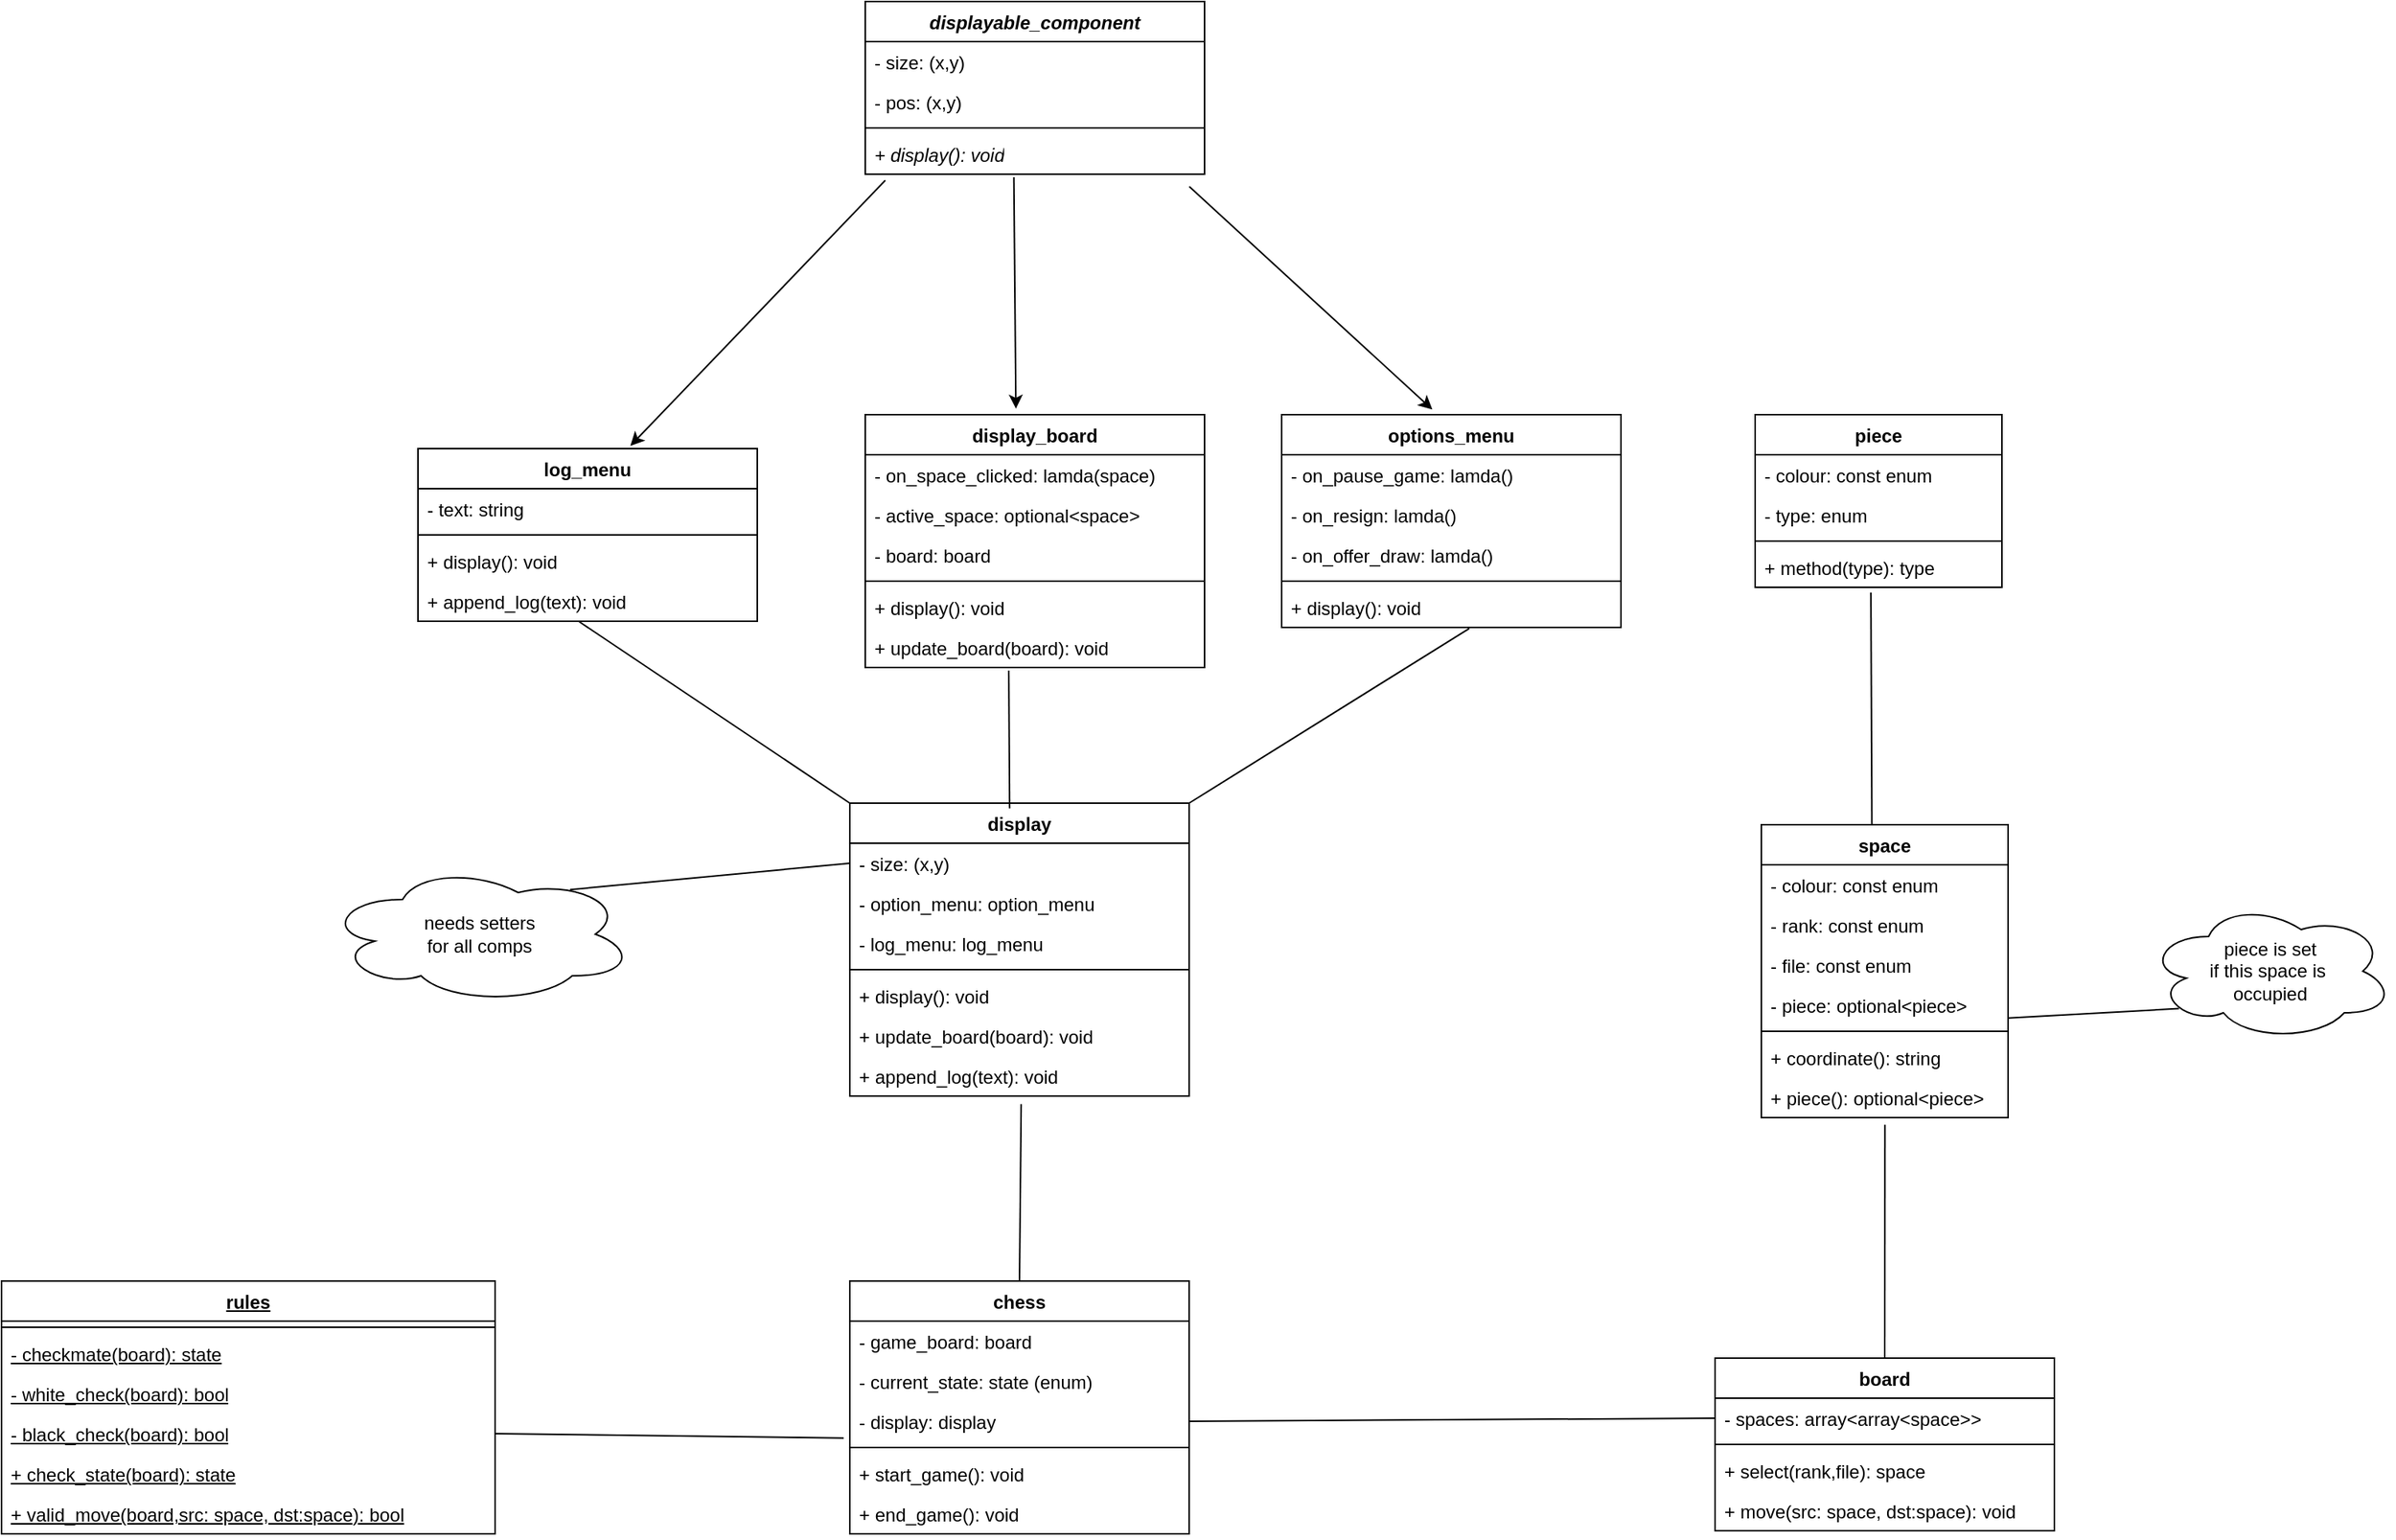 <mxfile version="24.6.4" type="device">
  <diagram id="C5RBs43oDa-KdzZeNtuy" name="Page-1">
    <mxGraphModel dx="1961" dy="796" grid="1" gridSize="10" guides="1" tooltips="1" connect="1" arrows="1" fold="1" page="1" pageScale="1" pageWidth="827" pageHeight="1169" math="0" shadow="0">
      <root>
        <mxCell id="WIyWlLk6GJQsqaUBKTNV-0" />
        <mxCell id="WIyWlLk6GJQsqaUBKTNV-1" parent="WIyWlLk6GJQsqaUBKTNV-0" />
        <mxCell id="HNM4QLPkZNowJetD5pxa-6" value="board" style="swimlane;fontStyle=1;align=center;verticalAlign=top;childLayout=stackLayout;horizontal=1;startSize=26;horizontalStack=0;resizeParent=1;resizeParentMax=0;resizeLast=0;collapsible=1;marginBottom=0;whiteSpace=wrap;html=1;" parent="WIyWlLk6GJQsqaUBKTNV-1" vertex="1">
          <mxGeometry x="801" y="950" width="220" height="112" as="geometry" />
        </mxCell>
        <mxCell id="HNM4QLPkZNowJetD5pxa-20" value="- spaces: array&amp;lt;array&amp;lt;space&amp;gt;&amp;gt;" style="text;strokeColor=none;fillColor=none;align=left;verticalAlign=top;spacingLeft=4;spacingRight=4;overflow=hidden;rotatable=0;points=[[0,0.5],[1,0.5]];portConstraint=eastwest;whiteSpace=wrap;html=1;" parent="HNM4QLPkZNowJetD5pxa-6" vertex="1">
          <mxGeometry y="26" width="220" height="26" as="geometry" />
        </mxCell>
        <mxCell id="HNM4QLPkZNowJetD5pxa-8" value="" style="line;strokeWidth=1;fillColor=none;align=left;verticalAlign=middle;spacingTop=-1;spacingLeft=3;spacingRight=3;rotatable=0;labelPosition=right;points=[];portConstraint=eastwest;strokeColor=inherit;" parent="HNM4QLPkZNowJetD5pxa-6" vertex="1">
          <mxGeometry y="52" width="220" height="8" as="geometry" />
        </mxCell>
        <mxCell id="HNM4QLPkZNowJetD5pxa-9" value="+ select(rank,file): space" style="text;strokeColor=none;fillColor=none;align=left;verticalAlign=top;spacingLeft=4;spacingRight=4;overflow=hidden;rotatable=0;points=[[0,0.5],[1,0.5]];portConstraint=eastwest;whiteSpace=wrap;html=1;" parent="HNM4QLPkZNowJetD5pxa-6" vertex="1">
          <mxGeometry y="60" width="220" height="26" as="geometry" />
        </mxCell>
        <mxCell id="HNM4QLPkZNowJetD5pxa-68" value="+ move(src: space, dst:space): void" style="text;strokeColor=none;fillColor=none;align=left;verticalAlign=top;spacingLeft=4;spacingRight=4;overflow=hidden;rotatable=0;points=[[0,0.5],[1,0.5]];portConstraint=eastwest;whiteSpace=wrap;html=1;" parent="HNM4QLPkZNowJetD5pxa-6" vertex="1">
          <mxGeometry y="86" width="220" height="26" as="geometry" />
        </mxCell>
        <mxCell id="HNM4QLPkZNowJetD5pxa-10" value="piece" style="swimlane;fontStyle=1;align=center;verticalAlign=top;childLayout=stackLayout;horizontal=1;startSize=26;horizontalStack=0;resizeParent=1;resizeParentMax=0;resizeLast=0;collapsible=1;marginBottom=0;whiteSpace=wrap;html=1;" parent="WIyWlLk6GJQsqaUBKTNV-1" vertex="1">
          <mxGeometry x="827" y="338" width="160" height="112" as="geometry" />
        </mxCell>
        <mxCell id="HNM4QLPkZNowJetD5pxa-11" value="- colour: const enum" style="text;strokeColor=none;fillColor=none;align=left;verticalAlign=top;spacingLeft=4;spacingRight=4;overflow=hidden;rotatable=0;points=[[0,0.5],[1,0.5]];portConstraint=eastwest;whiteSpace=wrap;html=1;" parent="HNM4QLPkZNowJetD5pxa-10" vertex="1">
          <mxGeometry y="26" width="160" height="26" as="geometry" />
        </mxCell>
        <mxCell id="HNM4QLPkZNowJetD5pxa-14" value="- type: enum" style="text;strokeColor=none;fillColor=none;align=left;verticalAlign=top;spacingLeft=4;spacingRight=4;overflow=hidden;rotatable=0;points=[[0,0.5],[1,0.5]];portConstraint=eastwest;whiteSpace=wrap;html=1;" parent="HNM4QLPkZNowJetD5pxa-10" vertex="1">
          <mxGeometry y="52" width="160" height="26" as="geometry" />
        </mxCell>
        <mxCell id="HNM4QLPkZNowJetD5pxa-12" value="" style="line;strokeWidth=1;fillColor=none;align=left;verticalAlign=middle;spacingTop=-1;spacingLeft=3;spacingRight=3;rotatable=0;labelPosition=right;points=[];portConstraint=eastwest;strokeColor=inherit;" parent="HNM4QLPkZNowJetD5pxa-10" vertex="1">
          <mxGeometry y="78" width="160" height="8" as="geometry" />
        </mxCell>
        <mxCell id="HNM4QLPkZNowJetD5pxa-13" value="+ method(type): type" style="text;strokeColor=none;fillColor=none;align=left;verticalAlign=top;spacingLeft=4;spacingRight=4;overflow=hidden;rotatable=0;points=[[0,0.5],[1,0.5]];portConstraint=eastwest;whiteSpace=wrap;html=1;" parent="HNM4QLPkZNowJetD5pxa-10" vertex="1">
          <mxGeometry y="86" width="160" height="26" as="geometry" />
        </mxCell>
        <mxCell id="HNM4QLPkZNowJetD5pxa-15" value="space" style="swimlane;fontStyle=1;align=center;verticalAlign=top;childLayout=stackLayout;horizontal=1;startSize=26;horizontalStack=0;resizeParent=1;resizeParentMax=0;resizeLast=0;collapsible=1;marginBottom=0;whiteSpace=wrap;html=1;" parent="WIyWlLk6GJQsqaUBKTNV-1" vertex="1">
          <mxGeometry x="831" y="604" width="160" height="190" as="geometry" />
        </mxCell>
        <mxCell id="HNM4QLPkZNowJetD5pxa-16" value="- colour: const enum" style="text;strokeColor=none;fillColor=none;align=left;verticalAlign=top;spacingLeft=4;spacingRight=4;overflow=hidden;rotatable=0;points=[[0,0.5],[1,0.5]];portConstraint=eastwest;whiteSpace=wrap;html=1;" parent="HNM4QLPkZNowJetD5pxa-15" vertex="1">
          <mxGeometry y="26" width="160" height="26" as="geometry" />
        </mxCell>
        <mxCell id="HNM4QLPkZNowJetD5pxa-17" value="- rank&lt;span style=&quot;color: rgba(0, 0, 0, 0); font-family: monospace; font-size: 0px; text-wrap: nowrap;&quot;&gt;%3CmxGraphModel%3E%3Croot%3E%3CmxCell%20id%3D%220%22%2F%3E%3CmxCell%20id%3D%221%22%20parent%3D%220%22%2F%3E%3CmxCell%20id%3D%222%22%20value%3D%22-%20pieces%3A%20vector%26amp%3Blt%3Bpiece%26amp%3Bgt%3B%22%20style%3D%22text%3BstrokeColor%3Dnone%3BfillColor%3Dnone%3Balign%3Dleft%3BverticalAlign%3Dtop%3BspacingLeft%3D4%3BspacingRight%3D4%3Boverflow%3Dhidden%3Brotatable%3D0%3Bpoints%3D%5B%5B0%2C0.5%5D%2C%5B1%2C0.5%5D%5D%3BportConstraint%3Deastwest%3BwhiteSpace%3Dwrap%3Bhtml%3D1%3B%22%20vertex%3D%221%22%20parent%3D%221%22%3E%3CmxGeometry%20x%3D%2260%22%20y%3D%22316%22%20width%3D%22160%22%20height%3D%2226%22%20as%3D%22geometry%22%2F%3E%3C%2FmxCell%3E%3C%2Froot%3E%3C%2FmxGraphModel%3E&lt;/span&gt;: const enum" style="text;strokeColor=none;fillColor=none;align=left;verticalAlign=top;spacingLeft=4;spacingRight=4;overflow=hidden;rotatable=0;points=[[0,0.5],[1,0.5]];portConstraint=eastwest;whiteSpace=wrap;html=1;" parent="HNM4QLPkZNowJetD5pxa-15" vertex="1">
          <mxGeometry y="52" width="160" height="26" as="geometry" />
        </mxCell>
        <mxCell id="HNM4QLPkZNowJetD5pxa-21" value="- file&lt;span style=&quot;color: rgba(0, 0, 0, 0); font-family: monospace; font-size: 0px; text-wrap: nowrap;&quot;&gt;%3CmxGraphModel%3E%3Croot%3E%3CmxCell%20id%3D%220%22%2F%3E%3CmxCell%20id%3D%221%22%20parent%3D%220%22%2F%3E%3CmxCell%20id%3D%222%22%20value%3D%22-%20pieces%3A%20vector%26amp%3Blt%3Bpiece%26amp%3Bgt%3B%22%20style%3D%22text%3BstrokeColor%3Dnone%3BfillColor%3Dnone%3Balign%3Dleft%3BverticalAlign%3Dtop%3BspacingLeft%3D4%3BspacingRight%3D4%3Boverflow%3Dhidden%3Brotatable%3D0%3Bpoints%3D%5B%5B0%2C0.5%5D%2C%5B1%2C0.5%5D%5D%3BportConstraint%3Deastwest%3BwhiteSpace%3Dwrap%3Bhtml%3D1%3B%22%20vertex%3D%221%22%20parent%3D%221%22%3E%3CmxGeometry%20x%3D%2260%22%20y%3D%22316%22%20width%3D%22160%22%20height%3D%2226%22%20as%3D%22geometry%22%2F%3E%3C%2FmxCell%3E%3C%2Froot%3E%3C%2FmxGraphModel%3E&lt;/span&gt;: const enum" style="text;strokeColor=none;fillColor=none;align=left;verticalAlign=top;spacingLeft=4;spacingRight=4;overflow=hidden;rotatable=0;points=[[0,0.5],[1,0.5]];portConstraint=eastwest;whiteSpace=wrap;html=1;" parent="HNM4QLPkZNowJetD5pxa-15" vertex="1">
          <mxGeometry y="78" width="160" height="26" as="geometry" />
        </mxCell>
        <mxCell id="HNM4QLPkZNowJetD5pxa-23" value="- piece&lt;span style=&quot;color: rgba(0, 0, 0, 0); font-family: monospace; font-size: 0px; text-wrap: nowrap;&quot;&gt;%3CmxGraphModel%3E%3Croot%3E%3CmxCell%20id%3D%220%22%2F%3E%3CmxCell%20id%3D%221%22%20parent%3D%220%22%2F%3E%3CmxCell%20id%3D%222%22%20value%3D%22-%20pieces%3A%20vector%26amp%3Blt%3Bpiece%26amp%3Bgt%3B%22%20style%3D%22text%3BstrokeColor%3Dnone%3BfillColor%3Dnone%3Balign%3Dleft%3BverticalAlign%3Dtop%3BspacingLeft%3D4%3BspacingRight%3D4%3Boverflow%3Dhidden%3Brotatable%3D0%3Bpoints%3D%5B%5B0%2C0.5%5D%2C%5B1%2C0.5%5D%5D%3BportConstraint%3Deastwest%3BwhiteSpace%3Dwrap%3Bhtml%3D1%3B%22%20vertex%3D%221%22%20parent%3D%221%22%3E%3CmxGeometry%20x%3D%2260%22%20y%3D%22316%22%20width%3D%22160%22%20height%3D%2226%22%20as%3D%22geometry%22%2F%3E%3C%2FmxCell%3E%3C%2Froot%3E%3C%2FmxGraphModel%3E&lt;/span&gt;: optional&amp;lt;piece&amp;gt;" style="text;strokeColor=none;fillColor=none;align=left;verticalAlign=top;spacingLeft=4;spacingRight=4;overflow=hidden;rotatable=0;points=[[0,0.5],[1,0.5]];portConstraint=eastwest;whiteSpace=wrap;html=1;" parent="HNM4QLPkZNowJetD5pxa-15" vertex="1">
          <mxGeometry y="104" width="160" height="26" as="geometry" />
        </mxCell>
        <mxCell id="HNM4QLPkZNowJetD5pxa-18" value="" style="line;strokeWidth=1;fillColor=none;align=left;verticalAlign=middle;spacingTop=-1;spacingLeft=3;spacingRight=3;rotatable=0;labelPosition=right;points=[];portConstraint=eastwest;strokeColor=inherit;" parent="HNM4QLPkZNowJetD5pxa-15" vertex="1">
          <mxGeometry y="130" width="160" height="8" as="geometry" />
        </mxCell>
        <mxCell id="HNM4QLPkZNowJetD5pxa-19" value="+ coordinate(): string" style="text;strokeColor=none;fillColor=none;align=left;verticalAlign=top;spacingLeft=4;spacingRight=4;overflow=hidden;rotatable=0;points=[[0,0.5],[1,0.5]];portConstraint=eastwest;whiteSpace=wrap;html=1;" parent="HNM4QLPkZNowJetD5pxa-15" vertex="1">
          <mxGeometry y="138" width="160" height="26" as="geometry" />
        </mxCell>
        <mxCell id="HNM4QLPkZNowJetD5pxa-41" value="+ piece(): optional&amp;lt;piece&amp;gt;" style="text;strokeColor=none;fillColor=none;align=left;verticalAlign=top;spacingLeft=4;spacingRight=4;overflow=hidden;rotatable=0;points=[[0,0.5],[1,0.5]];portConstraint=eastwest;whiteSpace=wrap;html=1;" parent="HNM4QLPkZNowJetD5pxa-15" vertex="1">
          <mxGeometry y="164" width="160" height="26" as="geometry" />
        </mxCell>
        <mxCell id="HNM4QLPkZNowJetD5pxa-24" value="piece is set&lt;div&gt;if this space is&amp;nbsp;&lt;/div&gt;&lt;div&gt;occupied&lt;/div&gt;" style="ellipse;shape=cloud;whiteSpace=wrap;html=1;" parent="WIyWlLk6GJQsqaUBKTNV-1" vertex="1">
          <mxGeometry x="1081" y="654" width="160" height="90" as="geometry" />
        </mxCell>
        <mxCell id="HNM4QLPkZNowJetD5pxa-25" value="" style="endArrow=none;html=1;rounded=0;entryX=1.002;entryY=0.821;entryDx=0;entryDy=0;entryPerimeter=0;exitX=0.13;exitY=0.77;exitDx=0;exitDy=0;exitPerimeter=0;" parent="WIyWlLk6GJQsqaUBKTNV-1" source="HNM4QLPkZNowJetD5pxa-24" target="HNM4QLPkZNowJetD5pxa-23" edge="1">
          <mxGeometry width="50" height="50" relative="1" as="geometry">
            <mxPoint x="661" y="684" as="sourcePoint" />
            <mxPoint x="711" y="634" as="targetPoint" />
          </mxGeometry>
        </mxCell>
        <mxCell id="HNM4QLPkZNowJetD5pxa-26" value="chess" style="swimlane;fontStyle=1;align=center;verticalAlign=top;childLayout=stackLayout;horizontal=1;startSize=26;horizontalStack=0;resizeParent=1;resizeParentMax=0;resizeLast=0;collapsible=1;marginBottom=0;whiteSpace=wrap;html=1;" parent="WIyWlLk6GJQsqaUBKTNV-1" vertex="1">
          <mxGeometry x="240" y="900" width="220" height="164" as="geometry" />
        </mxCell>
        <mxCell id="HNM4QLPkZNowJetD5pxa-27" value="- game_board: board" style="text;strokeColor=none;fillColor=none;align=left;verticalAlign=top;spacingLeft=4;spacingRight=4;overflow=hidden;rotatable=0;points=[[0,0.5],[1,0.5]];portConstraint=eastwest;whiteSpace=wrap;html=1;" parent="HNM4QLPkZNowJetD5pxa-26" vertex="1">
          <mxGeometry y="26" width="220" height="26" as="geometry" />
        </mxCell>
        <mxCell id="HNM4QLPkZNowJetD5pxa-38" value="- current_state: state (enum)" style="text;strokeColor=none;fillColor=none;align=left;verticalAlign=top;spacingLeft=4;spacingRight=4;overflow=hidden;rotatable=0;points=[[0,0.5],[1,0.5]];portConstraint=eastwest;whiteSpace=wrap;html=1;" parent="HNM4QLPkZNowJetD5pxa-26" vertex="1">
          <mxGeometry y="52" width="220" height="26" as="geometry" />
        </mxCell>
        <mxCell id="HNM4QLPkZNowJetD5pxa-28" value="- display: display" style="text;strokeColor=none;fillColor=none;align=left;verticalAlign=top;spacingLeft=4;spacingRight=4;overflow=hidden;rotatable=0;points=[[0,0.5],[1,0.5]];portConstraint=eastwest;whiteSpace=wrap;html=1;" parent="HNM4QLPkZNowJetD5pxa-26" vertex="1">
          <mxGeometry y="78" width="220" height="26" as="geometry" />
        </mxCell>
        <mxCell id="HNM4QLPkZNowJetD5pxa-29" value="" style="line;strokeWidth=1;fillColor=none;align=left;verticalAlign=middle;spacingTop=-1;spacingLeft=3;spacingRight=3;rotatable=0;labelPosition=right;points=[];portConstraint=eastwest;strokeColor=inherit;" parent="HNM4QLPkZNowJetD5pxa-26" vertex="1">
          <mxGeometry y="104" width="220" height="8" as="geometry" />
        </mxCell>
        <mxCell id="HNM4QLPkZNowJetD5pxa-30" value="+ start_game(): void" style="text;strokeColor=none;fillColor=none;align=left;verticalAlign=top;spacingLeft=4;spacingRight=4;overflow=hidden;rotatable=0;points=[[0,0.5],[1,0.5]];portConstraint=eastwest;whiteSpace=wrap;html=1;" parent="HNM4QLPkZNowJetD5pxa-26" vertex="1">
          <mxGeometry y="112" width="220" height="26" as="geometry" />
        </mxCell>
        <mxCell id="HNM4QLPkZNowJetD5pxa-122" value="+ end_game(): void" style="text;strokeColor=none;fillColor=none;align=left;verticalAlign=top;spacingLeft=4;spacingRight=4;overflow=hidden;rotatable=0;points=[[0,0.5],[1,0.5]];portConstraint=eastwest;whiteSpace=wrap;html=1;" parent="HNM4QLPkZNowJetD5pxa-26" vertex="1">
          <mxGeometry y="138" width="220" height="26" as="geometry" />
        </mxCell>
        <mxCell id="HNM4QLPkZNowJetD5pxa-31" value="display" style="swimlane;fontStyle=1;align=center;verticalAlign=top;childLayout=stackLayout;horizontal=1;startSize=26;horizontalStack=0;resizeParent=1;resizeParentMax=0;resizeLast=0;collapsible=1;marginBottom=0;whiteSpace=wrap;html=1;" parent="WIyWlLk6GJQsqaUBKTNV-1" vertex="1">
          <mxGeometry x="240" y="590" width="220" height="190" as="geometry" />
        </mxCell>
        <mxCell id="HNM4QLPkZNowJetD5pxa-64" value="- size: (x,y)" style="text;strokeColor=none;fillColor=none;align=left;verticalAlign=top;spacingLeft=4;spacingRight=4;overflow=hidden;rotatable=0;points=[[0,0.5],[1,0.5]];portConstraint=eastwest;whiteSpace=wrap;html=1;" parent="HNM4QLPkZNowJetD5pxa-31" vertex="1">
          <mxGeometry y="26" width="220" height="26" as="geometry" />
        </mxCell>
        <mxCell id="HNM4QLPkZNowJetD5pxa-117" value="- option_menu: option_menu" style="text;strokeColor=none;fillColor=none;align=left;verticalAlign=top;spacingLeft=4;spacingRight=4;overflow=hidden;rotatable=0;points=[[0,0.5],[1,0.5]];portConstraint=eastwest;whiteSpace=wrap;html=1;" parent="HNM4QLPkZNowJetD5pxa-31" vertex="1">
          <mxGeometry y="52" width="220" height="26" as="geometry" />
        </mxCell>
        <mxCell id="HNM4QLPkZNowJetD5pxa-118" value="- log_menu: log_menu" style="text;strokeColor=none;fillColor=none;align=left;verticalAlign=top;spacingLeft=4;spacingRight=4;overflow=hidden;rotatable=0;points=[[0,0.5],[1,0.5]];portConstraint=eastwest;whiteSpace=wrap;html=1;" parent="HNM4QLPkZNowJetD5pxa-31" vertex="1">
          <mxGeometry y="78" width="220" height="26" as="geometry" />
        </mxCell>
        <mxCell id="HNM4QLPkZNowJetD5pxa-34" value="" style="line;strokeWidth=1;fillColor=none;align=left;verticalAlign=middle;spacingTop=-1;spacingLeft=3;spacingRight=3;rotatable=0;labelPosition=right;points=[];portConstraint=eastwest;strokeColor=inherit;" parent="HNM4QLPkZNowJetD5pxa-31" vertex="1">
          <mxGeometry y="104" width="220" height="8" as="geometry" />
        </mxCell>
        <mxCell id="HNM4QLPkZNowJetD5pxa-35" value="+ display(): void" style="text;strokeColor=none;fillColor=none;align=left;verticalAlign=top;spacingLeft=4;spacingRight=4;overflow=hidden;rotatable=0;points=[[0,0.5],[1,0.5]];portConstraint=eastwest;whiteSpace=wrap;html=1;" parent="HNM4QLPkZNowJetD5pxa-31" vertex="1">
          <mxGeometry y="112" width="220" height="26" as="geometry" />
        </mxCell>
        <mxCell id="HNM4QLPkZNowJetD5pxa-128" value="+ update_board(board): void" style="text;strokeColor=none;fillColor=none;align=left;verticalAlign=top;spacingLeft=4;spacingRight=4;overflow=hidden;rotatable=0;points=[[0,0.5],[1,0.5]];portConstraint=eastwest;whiteSpace=wrap;html=1;" parent="HNM4QLPkZNowJetD5pxa-31" vertex="1">
          <mxGeometry y="138" width="220" height="26" as="geometry" />
        </mxCell>
        <mxCell id="HNM4QLPkZNowJetD5pxa-135" value="+ append_log(text): void" style="text;strokeColor=none;fillColor=none;align=left;verticalAlign=top;spacingLeft=4;spacingRight=4;overflow=hidden;rotatable=0;points=[[0,0.5],[1,0.5]];portConstraint=eastwest;whiteSpace=wrap;html=1;" parent="HNM4QLPkZNowJetD5pxa-31" vertex="1">
          <mxGeometry y="164" width="220" height="26" as="geometry" />
        </mxCell>
        <mxCell id="HNM4QLPkZNowJetD5pxa-36" value="&lt;u&gt;rules&lt;/u&gt;" style="swimlane;fontStyle=1;align=center;verticalAlign=top;childLayout=stackLayout;horizontal=1;startSize=26;horizontalStack=0;resizeParent=1;resizeParentMax=0;resizeLast=0;collapsible=1;marginBottom=0;whiteSpace=wrap;html=1;" parent="WIyWlLk6GJQsqaUBKTNV-1" vertex="1">
          <mxGeometry x="-310" y="900" width="320" height="164" as="geometry" />
        </mxCell>
        <mxCell id="HNM4QLPkZNowJetD5pxa-39" value="" style="line;strokeWidth=1;fillColor=none;align=left;verticalAlign=middle;spacingTop=-1;spacingLeft=3;spacingRight=3;rotatable=0;labelPosition=right;points=[];portConstraint=eastwest;strokeColor=inherit;" parent="HNM4QLPkZNowJetD5pxa-36" vertex="1">
          <mxGeometry y="26" width="320" height="8" as="geometry" />
        </mxCell>
        <mxCell id="HNM4QLPkZNowJetD5pxa-40" value="&lt;u&gt;- checkmate(board): state&lt;/u&gt;" style="text;strokeColor=none;fillColor=none;align=left;verticalAlign=top;spacingLeft=4;spacingRight=4;overflow=hidden;rotatable=0;points=[[0,0.5],[1,0.5]];portConstraint=eastwest;whiteSpace=wrap;html=1;" parent="HNM4QLPkZNowJetD5pxa-36" vertex="1">
          <mxGeometry y="34" width="320" height="26" as="geometry" />
        </mxCell>
        <mxCell id="HNM4QLPkZNowJetD5pxa-75" value="&lt;u&gt;- white_check(board): bool&lt;/u&gt;" style="text;strokeColor=none;fillColor=none;align=left;verticalAlign=top;spacingLeft=4;spacingRight=4;overflow=hidden;rotatable=0;points=[[0,0.5],[1,0.5]];portConstraint=eastwest;whiteSpace=wrap;html=1;" parent="HNM4QLPkZNowJetD5pxa-36" vertex="1">
          <mxGeometry y="60" width="320" height="26" as="geometry" />
        </mxCell>
        <mxCell id="HNM4QLPkZNowJetD5pxa-76" value="&lt;u&gt;- black_check(board): bool&lt;/u&gt;" style="text;strokeColor=none;fillColor=none;align=left;verticalAlign=top;spacingLeft=4;spacingRight=4;overflow=hidden;rotatable=0;points=[[0,0.5],[1,0.5]];portConstraint=eastwest;whiteSpace=wrap;html=1;" parent="HNM4QLPkZNowJetD5pxa-36" vertex="1">
          <mxGeometry y="86" width="320" height="26" as="geometry" />
        </mxCell>
        <mxCell id="HNM4QLPkZNowJetD5pxa-66" value="&lt;u&gt;+ check_state(board): state&lt;/u&gt;" style="text;strokeColor=none;fillColor=none;align=left;verticalAlign=top;spacingLeft=4;spacingRight=4;overflow=hidden;rotatable=0;points=[[0,0.5],[1,0.5]];portConstraint=eastwest;whiteSpace=wrap;html=1;" parent="HNM4QLPkZNowJetD5pxa-36" vertex="1">
          <mxGeometry y="112" width="320" height="26" as="geometry" />
        </mxCell>
        <mxCell id="HNM4QLPkZNowJetD5pxa-67" value="&lt;u&gt;+ valid_move(board,src: space, dst:space): bool&lt;/u&gt;" style="text;strokeColor=none;fillColor=none;align=left;verticalAlign=top;spacingLeft=4;spacingRight=4;overflow=hidden;rotatable=0;points=[[0,0.5],[1,0.5]];portConstraint=eastwest;whiteSpace=wrap;html=1;" parent="HNM4QLPkZNowJetD5pxa-36" vertex="1">
          <mxGeometry y="138" width="320" height="26" as="geometry" />
        </mxCell>
        <mxCell id="HNM4QLPkZNowJetD5pxa-84" value="display_board" style="swimlane;fontStyle=1;align=center;verticalAlign=top;childLayout=stackLayout;horizontal=1;startSize=26;horizontalStack=0;resizeParent=1;resizeParentMax=0;resizeLast=0;collapsible=1;marginBottom=0;whiteSpace=wrap;html=1;" parent="WIyWlLk6GJQsqaUBKTNV-1" vertex="1">
          <mxGeometry x="250" y="338" width="220" height="164" as="geometry" />
        </mxCell>
        <mxCell id="HNM4QLPkZNowJetD5pxa-85" value="- on_space_clicked: lamda(space)" style="text;strokeColor=none;fillColor=none;align=left;verticalAlign=top;spacingLeft=4;spacingRight=4;overflow=hidden;rotatable=0;points=[[0,0.5],[1,0.5]];portConstraint=eastwest;whiteSpace=wrap;html=1;" parent="HNM4QLPkZNowJetD5pxa-84" vertex="1">
          <mxGeometry y="26" width="220" height="26" as="geometry" />
        </mxCell>
        <mxCell id="HNM4QLPkZNowJetD5pxa-86" value="- active_space: optional&amp;lt;space&amp;gt;" style="text;strokeColor=none;fillColor=none;align=left;verticalAlign=top;spacingLeft=4;spacingRight=4;overflow=hidden;rotatable=0;points=[[0,0.5],[1,0.5]];portConstraint=eastwest;whiteSpace=wrap;html=1;" parent="HNM4QLPkZNowJetD5pxa-84" vertex="1">
          <mxGeometry y="52" width="220" height="26" as="geometry" />
        </mxCell>
        <mxCell id="HNM4QLPkZNowJetD5pxa-116" value="- board: board" style="text;strokeColor=none;fillColor=none;align=left;verticalAlign=top;spacingLeft=4;spacingRight=4;overflow=hidden;rotatable=0;points=[[0,0.5],[1,0.5]];portConstraint=eastwest;whiteSpace=wrap;html=1;" parent="HNM4QLPkZNowJetD5pxa-84" vertex="1">
          <mxGeometry y="78" width="220" height="26" as="geometry" />
        </mxCell>
        <mxCell id="HNM4QLPkZNowJetD5pxa-87" value="" style="line;strokeWidth=1;fillColor=none;align=left;verticalAlign=middle;spacingTop=-1;spacingLeft=3;spacingRight=3;rotatable=0;labelPosition=right;points=[];portConstraint=eastwest;strokeColor=inherit;" parent="HNM4QLPkZNowJetD5pxa-84" vertex="1">
          <mxGeometry y="104" width="220" height="8" as="geometry" />
        </mxCell>
        <mxCell id="HNM4QLPkZNowJetD5pxa-88" value="+ display(): void" style="text;strokeColor=none;fillColor=none;align=left;verticalAlign=top;spacingLeft=4;spacingRight=4;overflow=hidden;rotatable=0;points=[[0,0.5],[1,0.5]];portConstraint=eastwest;whiteSpace=wrap;html=1;" parent="HNM4QLPkZNowJetD5pxa-84" vertex="1">
          <mxGeometry y="112" width="220" height="26" as="geometry" />
        </mxCell>
        <mxCell id="HNM4QLPkZNowJetD5pxa-114" value="+ update_board(board): void" style="text;strokeColor=none;fillColor=none;align=left;verticalAlign=top;spacingLeft=4;spacingRight=4;overflow=hidden;rotatable=0;points=[[0,0.5],[1,0.5]];portConstraint=eastwest;whiteSpace=wrap;html=1;" parent="HNM4QLPkZNowJetD5pxa-84" vertex="1">
          <mxGeometry y="138" width="220" height="26" as="geometry" />
        </mxCell>
        <mxCell id="HNM4QLPkZNowJetD5pxa-93" value="&lt;i&gt;displayable_component&lt;/i&gt;" style="swimlane;fontStyle=1;align=center;verticalAlign=top;childLayout=stackLayout;horizontal=1;startSize=26;horizontalStack=0;resizeParent=1;resizeParentMax=0;resizeLast=0;collapsible=1;marginBottom=0;whiteSpace=wrap;html=1;" parent="WIyWlLk6GJQsqaUBKTNV-1" vertex="1">
          <mxGeometry x="250" y="70" width="220" height="112" as="geometry" />
        </mxCell>
        <mxCell id="HNM4QLPkZNowJetD5pxa-96" value="- size: (x,y)" style="text;strokeColor=none;fillColor=none;align=left;verticalAlign=top;spacingLeft=4;spacingRight=4;overflow=hidden;rotatable=0;points=[[0,0.5],[1,0.5]];portConstraint=eastwest;whiteSpace=wrap;html=1;" parent="HNM4QLPkZNowJetD5pxa-93" vertex="1">
          <mxGeometry y="26" width="220" height="26" as="geometry" />
        </mxCell>
        <mxCell id="HNM4QLPkZNowJetD5pxa-97" value="- pos: (x,y)" style="text;strokeColor=none;fillColor=none;align=left;verticalAlign=top;spacingLeft=4;spacingRight=4;overflow=hidden;rotatable=0;points=[[0,0.5],[1,0.5]];portConstraint=eastwest;whiteSpace=wrap;html=1;" parent="HNM4QLPkZNowJetD5pxa-93" vertex="1">
          <mxGeometry y="52" width="220" height="26" as="geometry" />
        </mxCell>
        <mxCell id="HNM4QLPkZNowJetD5pxa-98" value="" style="line;strokeWidth=1;fillColor=none;align=left;verticalAlign=middle;spacingTop=-1;spacingLeft=3;spacingRight=3;rotatable=0;labelPosition=right;points=[];portConstraint=eastwest;strokeColor=inherit;" parent="HNM4QLPkZNowJetD5pxa-93" vertex="1">
          <mxGeometry y="78" width="220" height="8" as="geometry" />
        </mxCell>
        <mxCell id="HNM4QLPkZNowJetD5pxa-99" value="&lt;i&gt;+ display(): void&lt;/i&gt;" style="text;strokeColor=none;fillColor=none;align=left;verticalAlign=top;spacingLeft=4;spacingRight=4;overflow=hidden;rotatable=0;points=[[0,0.5],[1,0.5]];portConstraint=eastwest;whiteSpace=wrap;html=1;" parent="HNM4QLPkZNowJetD5pxa-93" vertex="1">
          <mxGeometry y="86" width="220" height="26" as="geometry" />
        </mxCell>
        <mxCell id="HNM4QLPkZNowJetD5pxa-100" value="" style="endArrow=classic;html=1;rounded=0;exitX=0.438;exitY=1.077;exitDx=0;exitDy=0;exitPerimeter=0;entryX=0.444;entryY=-0.024;entryDx=0;entryDy=0;entryPerimeter=0;" parent="WIyWlLk6GJQsqaUBKTNV-1" source="HNM4QLPkZNowJetD5pxa-99" target="HNM4QLPkZNowJetD5pxa-84" edge="1">
          <mxGeometry width="50" height="50" relative="1" as="geometry">
            <mxPoint x="160" y="450" as="sourcePoint" />
            <mxPoint x="316" y="280" as="targetPoint" />
          </mxGeometry>
        </mxCell>
        <mxCell id="HNM4QLPkZNowJetD5pxa-102" value="log_menu" style="swimlane;fontStyle=1;align=center;verticalAlign=top;childLayout=stackLayout;horizontal=1;startSize=26;horizontalStack=0;resizeParent=1;resizeParentMax=0;resizeLast=0;collapsible=1;marginBottom=0;whiteSpace=wrap;html=1;" parent="WIyWlLk6GJQsqaUBKTNV-1" vertex="1">
          <mxGeometry x="-40" y="360" width="220" height="112" as="geometry" />
        </mxCell>
        <mxCell id="HNM4QLPkZNowJetD5pxa-103" value="- text: string" style="text;strokeColor=none;fillColor=none;align=left;verticalAlign=top;spacingLeft=4;spacingRight=4;overflow=hidden;rotatable=0;points=[[0,0.5],[1,0.5]];portConstraint=eastwest;whiteSpace=wrap;html=1;" parent="HNM4QLPkZNowJetD5pxa-102" vertex="1">
          <mxGeometry y="26" width="220" height="26" as="geometry" />
        </mxCell>
        <mxCell id="HNM4QLPkZNowJetD5pxa-105" value="" style="line;strokeWidth=1;fillColor=none;align=left;verticalAlign=middle;spacingTop=-1;spacingLeft=3;spacingRight=3;rotatable=0;labelPosition=right;points=[];portConstraint=eastwest;strokeColor=inherit;" parent="HNM4QLPkZNowJetD5pxa-102" vertex="1">
          <mxGeometry y="52" width="220" height="8" as="geometry" />
        </mxCell>
        <mxCell id="HNM4QLPkZNowJetD5pxa-106" value="+ display(): void" style="text;strokeColor=none;fillColor=none;align=left;verticalAlign=top;spacingLeft=4;spacingRight=4;overflow=hidden;rotatable=0;points=[[0,0.5],[1,0.5]];portConstraint=eastwest;whiteSpace=wrap;html=1;" parent="HNM4QLPkZNowJetD5pxa-102" vertex="1">
          <mxGeometry y="60" width="220" height="26" as="geometry" />
        </mxCell>
        <mxCell id="HNM4QLPkZNowJetD5pxa-134" value="+ append_log(text): void" style="text;strokeColor=none;fillColor=none;align=left;verticalAlign=top;spacingLeft=4;spacingRight=4;overflow=hidden;rotatable=0;points=[[0,0.5],[1,0.5]];portConstraint=eastwest;whiteSpace=wrap;html=1;" parent="HNM4QLPkZNowJetD5pxa-102" vertex="1">
          <mxGeometry y="86" width="220" height="26" as="geometry" />
        </mxCell>
        <mxCell id="HNM4QLPkZNowJetD5pxa-107" value="" style="endArrow=classic;html=1;rounded=0;exitX=0.059;exitY=1.154;exitDx=0;exitDy=0;exitPerimeter=0;entryX=0.626;entryY=-0.016;entryDx=0;entryDy=0;entryPerimeter=0;" parent="WIyWlLk6GJQsqaUBKTNV-1" source="HNM4QLPkZNowJetD5pxa-99" target="HNM4QLPkZNowJetD5pxa-102" edge="1">
          <mxGeometry width="50" height="50" relative="1" as="geometry">
            <mxPoint x="356" y="194" as="sourcePoint" />
            <mxPoint x="358" y="345" as="targetPoint" />
          </mxGeometry>
        </mxCell>
        <mxCell id="HNM4QLPkZNowJetD5pxa-108" value="options_menu" style="swimlane;fontStyle=1;align=center;verticalAlign=top;childLayout=stackLayout;horizontal=1;startSize=26;horizontalStack=0;resizeParent=1;resizeParentMax=0;resizeLast=0;collapsible=1;marginBottom=0;whiteSpace=wrap;html=1;" parent="WIyWlLk6GJQsqaUBKTNV-1" vertex="1">
          <mxGeometry x="520" y="338" width="220" height="138" as="geometry" />
        </mxCell>
        <mxCell id="HNM4QLPkZNowJetD5pxa-123" value="- on_pause_game: lamda()" style="text;strokeColor=none;fillColor=none;align=left;verticalAlign=top;spacingLeft=4;spacingRight=4;overflow=hidden;rotatable=0;points=[[0,0.5],[1,0.5]];portConstraint=eastwest;whiteSpace=wrap;html=1;" parent="HNM4QLPkZNowJetD5pxa-108" vertex="1">
          <mxGeometry y="26" width="220" height="26" as="geometry" />
        </mxCell>
        <mxCell id="HNM4QLPkZNowJetD5pxa-124" value="- on_resign: lamda()" style="text;strokeColor=none;fillColor=none;align=left;verticalAlign=top;spacingLeft=4;spacingRight=4;overflow=hidden;rotatable=0;points=[[0,0.5],[1,0.5]];portConstraint=eastwest;whiteSpace=wrap;html=1;" parent="HNM4QLPkZNowJetD5pxa-108" vertex="1">
          <mxGeometry y="52" width="220" height="26" as="geometry" />
        </mxCell>
        <mxCell id="HNM4QLPkZNowJetD5pxa-126" value="- on_offer_draw: lamda()" style="text;strokeColor=none;fillColor=none;align=left;verticalAlign=top;spacingLeft=4;spacingRight=4;overflow=hidden;rotatable=0;points=[[0,0.5],[1,0.5]];portConstraint=eastwest;whiteSpace=wrap;html=1;" parent="HNM4QLPkZNowJetD5pxa-108" vertex="1">
          <mxGeometry y="78" width="220" height="26" as="geometry" />
        </mxCell>
        <mxCell id="HNM4QLPkZNowJetD5pxa-111" value="" style="line;strokeWidth=1;fillColor=none;align=left;verticalAlign=middle;spacingTop=-1;spacingLeft=3;spacingRight=3;rotatable=0;labelPosition=right;points=[];portConstraint=eastwest;strokeColor=inherit;" parent="HNM4QLPkZNowJetD5pxa-108" vertex="1">
          <mxGeometry y="104" width="220" height="8" as="geometry" />
        </mxCell>
        <mxCell id="HNM4QLPkZNowJetD5pxa-112" value="+ display(): void" style="text;strokeColor=none;fillColor=none;align=left;verticalAlign=top;spacingLeft=4;spacingRight=4;overflow=hidden;rotatable=0;points=[[0,0.5],[1,0.5]];portConstraint=eastwest;whiteSpace=wrap;html=1;" parent="HNM4QLPkZNowJetD5pxa-108" vertex="1">
          <mxGeometry y="112" width="220" height="26" as="geometry" />
        </mxCell>
        <mxCell id="HNM4QLPkZNowJetD5pxa-113" value="" style="endArrow=classic;html=1;rounded=0;exitX=0.955;exitY=1.308;exitDx=0;exitDy=0;exitPerimeter=0;entryX=0.444;entryY=-0.024;entryDx=0;entryDy=0;entryPerimeter=0;" parent="WIyWlLk6GJQsqaUBKTNV-1" source="HNM4QLPkZNowJetD5pxa-99" target="HNM4QLPkZNowJetD5pxa-108" edge="1">
          <mxGeometry width="50" height="50" relative="1" as="geometry">
            <mxPoint x="586" y="200" as="sourcePoint" />
            <mxPoint x="556" y="296" as="targetPoint" />
          </mxGeometry>
        </mxCell>
        <mxCell id="HNM4QLPkZNowJetD5pxa-119" value="" style="endArrow=none;html=1;rounded=0;entryX=0.475;entryY=1.01;entryDx=0;entryDy=0;entryPerimeter=0;exitX=0;exitY=0;exitDx=0;exitDy=0;" parent="WIyWlLk6GJQsqaUBKTNV-1" source="HNM4QLPkZNowJetD5pxa-31" target="HNM4QLPkZNowJetD5pxa-134" edge="1">
          <mxGeometry width="50" height="50" relative="1" as="geometry">
            <mxPoint x="180" y="590" as="sourcePoint" />
            <mxPoint x="230" y="540" as="targetPoint" />
          </mxGeometry>
        </mxCell>
        <mxCell id="HNM4QLPkZNowJetD5pxa-120" value="" style="endArrow=none;html=1;rounded=0;exitX=0.471;exitY=0.018;exitDx=0;exitDy=0;exitPerimeter=0;entryX=0.423;entryY=1.077;entryDx=0;entryDy=0;entryPerimeter=0;" parent="WIyWlLk6GJQsqaUBKTNV-1" source="HNM4QLPkZNowJetD5pxa-31" target="HNM4QLPkZNowJetD5pxa-114" edge="1">
          <mxGeometry width="50" height="50" relative="1" as="geometry">
            <mxPoint x="180" y="590" as="sourcePoint" />
            <mxPoint x="390" y="540" as="targetPoint" />
          </mxGeometry>
        </mxCell>
        <mxCell id="HNM4QLPkZNowJetD5pxa-121" value="" style="endArrow=none;html=1;rounded=0;exitX=1;exitY=0;exitDx=0;exitDy=0;entryX=0.553;entryY=1.026;entryDx=0;entryDy=0;entryPerimeter=0;" parent="WIyWlLk6GJQsqaUBKTNV-1" source="HNM4QLPkZNowJetD5pxa-31" target="HNM4QLPkZNowJetD5pxa-112" edge="1">
          <mxGeometry width="50" height="50" relative="1" as="geometry">
            <mxPoint x="354" y="598" as="sourcePoint" />
            <mxPoint x="353" y="514" as="targetPoint" />
          </mxGeometry>
        </mxCell>
        <mxCell id="HNM4QLPkZNowJetD5pxa-129" value="" style="endArrow=none;html=1;rounded=0;entryX=1;entryY=0.5;entryDx=0;entryDy=0;exitX=0;exitY=0.5;exitDx=0;exitDy=0;" parent="WIyWlLk6GJQsqaUBKTNV-1" source="HNM4QLPkZNowJetD5pxa-20" target="HNM4QLPkZNowJetD5pxa-28" edge="1">
          <mxGeometry width="50" height="50" relative="1" as="geometry">
            <mxPoint x="850" y="940" as="sourcePoint" />
            <mxPoint x="900" y="890" as="targetPoint" />
          </mxGeometry>
        </mxCell>
        <mxCell id="HNM4QLPkZNowJetD5pxa-130" value="" style="endArrow=none;html=1;rounded=0;entryX=0.5;entryY=0;entryDx=0;entryDy=0;exitX=0.501;exitY=1.176;exitDx=0;exitDy=0;exitPerimeter=0;" parent="WIyWlLk6GJQsqaUBKTNV-1" source="HNM4QLPkZNowJetD5pxa-41" target="HNM4QLPkZNowJetD5pxa-6" edge="1">
          <mxGeometry width="50" height="50" relative="1" as="geometry">
            <mxPoint x="960" y="840" as="sourcePoint" />
            <mxPoint x="900" y="920" as="targetPoint" />
          </mxGeometry>
        </mxCell>
        <mxCell id="HNM4QLPkZNowJetD5pxa-131" value="" style="endArrow=none;html=1;rounded=0;entryX=0.448;entryY=-0.002;entryDx=0;entryDy=0;exitX=0.469;exitY=1.131;exitDx=0;exitDy=0;exitPerimeter=0;entryPerimeter=0;" parent="WIyWlLk6GJQsqaUBKTNV-1" source="HNM4QLPkZNowJetD5pxa-13" target="HNM4QLPkZNowJetD5pxa-15" edge="1">
          <mxGeometry width="50" height="50" relative="1" as="geometry">
            <mxPoint x="921" y="809" as="sourcePoint" />
            <mxPoint x="921" y="936" as="targetPoint" />
          </mxGeometry>
        </mxCell>
        <mxCell id="HNM4QLPkZNowJetD5pxa-132" value="" style="endArrow=none;html=1;rounded=0;exitX=1;exitY=0.5;exitDx=0;exitDy=0;entryX=-0.018;entryY=0.92;entryDx=0;entryDy=0;entryPerimeter=0;" parent="WIyWlLk6GJQsqaUBKTNV-1" source="HNM4QLPkZNowJetD5pxa-76" target="HNM4QLPkZNowJetD5pxa-28" edge="1">
          <mxGeometry width="50" height="50" relative="1" as="geometry">
            <mxPoint x="250" y="690" as="sourcePoint" />
            <mxPoint x="300" y="640" as="targetPoint" />
          </mxGeometry>
        </mxCell>
        <mxCell id="HNM4QLPkZNowJetD5pxa-133" value="" style="endArrow=none;html=1;rounded=0;exitX=0.5;exitY=0;exitDx=0;exitDy=0;entryX=0.505;entryY=1.202;entryDx=0;entryDy=0;entryPerimeter=0;" parent="WIyWlLk6GJQsqaUBKTNV-1" source="HNM4QLPkZNowJetD5pxa-26" target="HNM4QLPkZNowJetD5pxa-135" edge="1">
          <mxGeometry width="50" height="50" relative="1" as="geometry">
            <mxPoint x="20" y="1009" as="sourcePoint" />
            <mxPoint x="460" y="850" as="targetPoint" />
          </mxGeometry>
        </mxCell>
        <mxCell id="HNM4QLPkZNowJetD5pxa-136" value="needs setters&lt;div&gt;for all comps&lt;/div&gt;" style="ellipse;shape=cloud;whiteSpace=wrap;html=1;" parent="WIyWlLk6GJQsqaUBKTNV-1" vertex="1">
          <mxGeometry x="-100" y="630" width="200" height="90" as="geometry" />
        </mxCell>
        <mxCell id="HNM4QLPkZNowJetD5pxa-137" value="" style="endArrow=none;html=1;rounded=0;entryX=0.793;entryY=0.179;entryDx=0;entryDy=0;entryPerimeter=0;exitX=0;exitY=0.5;exitDx=0;exitDy=0;" parent="WIyWlLk6GJQsqaUBKTNV-1" source="HNM4QLPkZNowJetD5pxa-64" target="HNM4QLPkZNowJetD5pxa-136" edge="1">
          <mxGeometry width="50" height="50" relative="1" as="geometry">
            <mxPoint x="600" y="760" as="sourcePoint" />
            <mxPoint x="650" y="710" as="targetPoint" />
          </mxGeometry>
        </mxCell>
      </root>
    </mxGraphModel>
  </diagram>
</mxfile>
